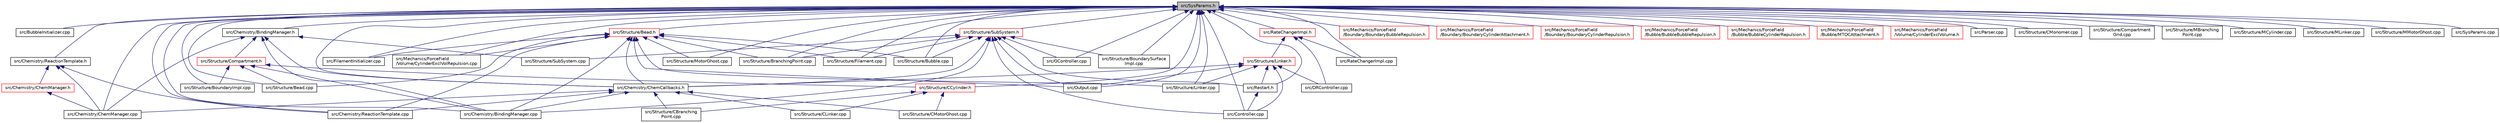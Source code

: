 digraph "src/SysParams.h"
{
 // INTERACTIVE_SVG=YES
  edge [fontname="Helvetica",fontsize="10",labelfontname="Helvetica",labelfontsize="10"];
  node [fontname="Helvetica",fontsize="10",shape=record];
  Node18 [label="src/SysParams.h",height=0.2,width=0.4,color="black", fillcolor="grey75", style="filled", fontcolor="black"];
  Node18 -> Node19 [dir="back",color="midnightblue",fontsize="10",style="solid",fontname="Helvetica"];
  Node19 [label="src/BubbleInitializer.cpp",height=0.2,width=0.4,color="black", fillcolor="white", style="filled",URL="$BubbleInitializer_8cpp.html"];
  Node18 -> Node20 [dir="back",color="midnightblue",fontsize="10",style="solid",fontname="Helvetica"];
  Node20 [label="src/Chemistry/BindingManager.h",height=0.2,width=0.4,color="black", fillcolor="white", style="filled",URL="$BindingManager_8h.html"];
  Node20 -> Node21 [dir="back",color="midnightblue",fontsize="10",style="solid",fontname="Helvetica"];
  Node21 [label="src/Chemistry/BindingManager.cpp",height=0.2,width=0.4,color="black", fillcolor="white", style="filled",URL="$BindingManager_8cpp.html"];
  Node20 -> Node22 [dir="back",color="midnightblue",fontsize="10",style="solid",fontname="Helvetica"];
  Node22 [label="src/Chemistry/ChemCallbacks.h",height=0.2,width=0.4,color="black", fillcolor="white", style="filled",URL="$ChemCallbacks_8h.html"];
  Node22 -> Node21 [dir="back",color="midnightblue",fontsize="10",style="solid",fontname="Helvetica"];
  Node22 -> Node23 [dir="back",color="midnightblue",fontsize="10",style="solid",fontname="Helvetica"];
  Node23 [label="src/Chemistry/ChemManager.cpp",height=0.2,width=0.4,color="black", fillcolor="white", style="filled",URL="$ChemManager_8cpp.html"];
  Node22 -> Node24 [dir="back",color="midnightblue",fontsize="10",style="solid",fontname="Helvetica"];
  Node24 [label="src/Chemistry/ReactionTemplate.cpp",height=0.2,width=0.4,color="black", fillcolor="white", style="filled",URL="$ReactionTemplate_8cpp.html"];
  Node22 -> Node25 [dir="back",color="midnightblue",fontsize="10",style="solid",fontname="Helvetica"];
  Node25 [label="src/Structure/CBranching\lPoint.cpp",height=0.2,width=0.4,color="black", fillcolor="white", style="filled",URL="$CBranchingPoint_8cpp.html"];
  Node22 -> Node26 [dir="back",color="midnightblue",fontsize="10",style="solid",fontname="Helvetica"];
  Node26 [label="src/Structure/CLinker.cpp",height=0.2,width=0.4,color="black", fillcolor="white", style="filled",URL="$CLinker_8cpp.html"];
  Node22 -> Node27 [dir="back",color="midnightblue",fontsize="10",style="solid",fontname="Helvetica"];
  Node27 [label="src/Structure/CMotorGhost.cpp",height=0.2,width=0.4,color="black", fillcolor="white", style="filled",URL="$CMotorGhost_8cpp.html"];
  Node20 -> Node23 [dir="back",color="midnightblue",fontsize="10",style="solid",fontname="Helvetica"];
  Node20 -> Node28 [dir="back",color="midnightblue",fontsize="10",style="solid",fontname="Helvetica"];
  Node28 [label="src/Structure/Compartment.h",height=0.2,width=0.4,color="red", fillcolor="white", style="filled",URL="$Compartment_8h.html"];
  Node28 -> Node21 [dir="back",color="midnightblue",fontsize="10",style="solid",fontname="Helvetica"];
  Node28 -> Node36 [dir="back",color="midnightblue",fontsize="10",style="solid",fontname="Helvetica"];
  Node36 [label="src/Structure/Bead.cpp",height=0.2,width=0.4,color="black", fillcolor="white", style="filled",URL="$Bead_8cpp.html"];
  Node28 -> Node37 [dir="back",color="midnightblue",fontsize="10",style="solid",fontname="Helvetica"];
  Node37 [label="src/Structure/BoundaryImpl.cpp",height=0.2,width=0.4,color="black", fillcolor="white", style="filled",URL="$BoundaryImpl_8cpp.html"];
  Node28 -> Node48 [dir="back",color="midnightblue",fontsize="10",style="solid",fontname="Helvetica"];
  Node48 [label="src/Structure/CCylinder.h",height=0.2,width=0.4,color="red", fillcolor="white", style="filled",URL="$CCylinder_8h.html"];
  Node48 -> Node25 [dir="back",color="midnightblue",fontsize="10",style="solid",fontname="Helvetica"];
  Node48 -> Node26 [dir="back",color="midnightblue",fontsize="10",style="solid",fontname="Helvetica"];
  Node48 -> Node27 [dir="back",color="midnightblue",fontsize="10",style="solid",fontname="Helvetica"];
  Node20 -> Node70 [dir="back",color="midnightblue",fontsize="10",style="solid",fontname="Helvetica"];
  Node70 [label="src/Structure/SubSystem.cpp",height=0.2,width=0.4,color="black", fillcolor="white", style="filled",URL="$SubSystem_8cpp.html"];
  Node18 -> Node22 [dir="back",color="midnightblue",fontsize="10",style="solid",fontname="Helvetica"];
  Node18 -> Node21 [dir="back",color="midnightblue",fontsize="10",style="solid",fontname="Helvetica"];
  Node18 -> Node72 [dir="back",color="midnightblue",fontsize="10",style="solid",fontname="Helvetica"];
  Node72 [label="src/Chemistry/ReactionTemplate.h",height=0.2,width=0.4,color="black", fillcolor="white", style="filled",URL="$ReactionTemplate_8h.html"];
  Node72 -> Node73 [dir="back",color="midnightblue",fontsize="10",style="solid",fontname="Helvetica"];
  Node73 [label="src/Chemistry/ChemManager.h",height=0.2,width=0.4,color="red", fillcolor="white", style="filled",URL="$ChemManager_8h.html"];
  Node73 -> Node23 [dir="back",color="midnightblue",fontsize="10",style="solid",fontname="Helvetica"];
  Node72 -> Node23 [dir="back",color="midnightblue",fontsize="10",style="solid",fontname="Helvetica"];
  Node72 -> Node24 [dir="back",color="midnightblue",fontsize="10",style="solid",fontname="Helvetica"];
  Node18 -> Node23 [dir="back",color="midnightblue",fontsize="10",style="solid",fontname="Helvetica"];
  Node18 -> Node24 [dir="back",color="midnightblue",fontsize="10",style="solid",fontname="Helvetica"];
  Node18 -> Node32 [dir="back",color="midnightblue",fontsize="10",style="solid",fontname="Helvetica"];
  Node32 [label="src/Controller.cpp",height=0.2,width=0.4,color="black", fillcolor="white", style="filled",URL="$Controller_8cpp.html"];
  Node18 -> Node33 [dir="back",color="midnightblue",fontsize="10",style="solid",fontname="Helvetica"];
  Node33 [label="src/Restart.h",height=0.2,width=0.4,color="black", fillcolor="white", style="filled",URL="$Restart_8h.html"];
  Node33 -> Node32 [dir="back",color="midnightblue",fontsize="10",style="solid",fontname="Helvetica"];
  Node18 -> Node74 [dir="back",color="midnightblue",fontsize="10",style="solid",fontname="Helvetica"];
  Node74 [label="src/RateChangerImpl.h",height=0.2,width=0.4,color="red", fillcolor="white", style="filled",URL="$RateChangerImpl_8h.html"];
  Node74 -> Node50 [dir="back",color="midnightblue",fontsize="10",style="solid",fontname="Helvetica"];
  Node50 [label="src/DRController.cpp",height=0.2,width=0.4,color="black", fillcolor="white", style="filled",URL="$DRController_8cpp.html"];
  Node74 -> Node75 [dir="back",color="midnightblue",fontsize="10",style="solid",fontname="Helvetica"];
  Node75 [label="src/RateChangerImpl.cpp",height=0.2,width=0.4,color="black", fillcolor="white", style="filled",URL="$RateChangerImpl_8cpp.html"];
  Node74 -> Node76 [dir="back",color="midnightblue",fontsize="10",style="solid",fontname="Helvetica"];
  Node76 [label="src/Structure/Linker.h",height=0.2,width=0.4,color="red", fillcolor="white", style="filled",URL="$Linker_8h.html"];
  Node76 -> Node22 [dir="back",color="midnightblue",fontsize="10",style="solid",fontname="Helvetica"];
  Node76 -> Node32 [dir="back",color="midnightblue",fontsize="10",style="solid",fontname="Helvetica"];
  Node76 -> Node33 [dir="back",color="midnightblue",fontsize="10",style="solid",fontname="Helvetica"];
  Node76 -> Node50 [dir="back",color="midnightblue",fontsize="10",style="solid",fontname="Helvetica"];
  Node76 -> Node45 [dir="back",color="midnightblue",fontsize="10",style="solid",fontname="Helvetica"];
  Node45 [label="src/Output.cpp",height=0.2,width=0.4,color="black", fillcolor="white", style="filled",URL="$Output_8cpp.html"];
  Node76 -> Node62 [dir="back",color="midnightblue",fontsize="10",style="solid",fontname="Helvetica"];
  Node62 [label="src/Structure/Linker.cpp",height=0.2,width=0.4,color="black", fillcolor="white", style="filled",URL="$Linker_8cpp.html"];
  Node18 -> Node80 [dir="back",color="midnightblue",fontsize="10",style="solid",fontname="Helvetica"];
  Node80 [label="src/FilamentInitializer.cpp",height=0.2,width=0.4,color="black", fillcolor="white", style="filled",URL="$FilamentInitializer_8cpp.html"];
  Node18 -> Node68 [dir="back",color="midnightblue",fontsize="10",style="solid",fontname="Helvetica"];
  Node68 [label="src/GController.cpp",height=0.2,width=0.4,color="black", fillcolor="white", style="filled",URL="$GController_8cpp.html"];
  Node18 -> Node81 [dir="back",color="midnightblue",fontsize="10",style="solid",fontname="Helvetica"];
  Node81 [label="src/Mechanics/ForceField\l/Boundary/BoundaryBubbleRepulsion.h",height=0.2,width=0.4,color="red", fillcolor="white", style="filled",URL="$BoundaryBubbleRepulsion_8h.html"];
  Node18 -> Node84 [dir="back",color="midnightblue",fontsize="10",style="solid",fontname="Helvetica"];
  Node84 [label="src/Mechanics/ForceField\l/Boundary/BoundaryCylinderAttachment.h",height=0.2,width=0.4,color="red", fillcolor="white", style="filled",URL="$BoundaryCylinderAttachment_8h.html"];
  Node18 -> Node86 [dir="back",color="midnightblue",fontsize="10",style="solid",fontname="Helvetica"];
  Node86 [label="src/Mechanics/ForceField\l/Boundary/BoundaryCylinderRepulsion.h",height=0.2,width=0.4,color="red", fillcolor="white", style="filled",URL="$BoundaryCylinderRepulsion_8h.html"];
  Node18 -> Node87 [dir="back",color="midnightblue",fontsize="10",style="solid",fontname="Helvetica"];
  Node87 [label="src/Mechanics/ForceField\l/Bubble/BubbleBubbleRepulsion.h",height=0.2,width=0.4,color="red", fillcolor="white", style="filled",URL="$BubbleBubbleRepulsion_8h.html"];
  Node18 -> Node90 [dir="back",color="midnightblue",fontsize="10",style="solid",fontname="Helvetica"];
  Node90 [label="src/Mechanics/ForceField\l/Bubble/BubbleCylinderRepulsion.h",height=0.2,width=0.4,color="red", fillcolor="white", style="filled",URL="$BubbleCylinderRepulsion_8h.html"];
  Node18 -> Node91 [dir="back",color="midnightblue",fontsize="10",style="solid",fontname="Helvetica"];
  Node91 [label="src/Mechanics/ForceField\l/Bubble/MTOCAttachment.h",height=0.2,width=0.4,color="red", fillcolor="white", style="filled",URL="$MTOCAttachment_8h.html"];
  Node18 -> Node92 [dir="back",color="midnightblue",fontsize="10",style="solid",fontname="Helvetica"];
  Node92 [label="src/Mechanics/ForceField\l/Volume/CylinderExclVolRepulsion.cpp",height=0.2,width=0.4,color="black", fillcolor="white", style="filled",URL="$CylinderExclVolRepulsion_8cpp.html"];
  Node18 -> Node93 [dir="back",color="midnightblue",fontsize="10",style="solid",fontname="Helvetica"];
  Node93 [label="src/Mechanics/ForceField\l/Volume/CylinderExclVolume.h",height=0.2,width=0.4,color="red", fillcolor="white", style="filled",URL="$CylinderExclVolume_8h.html"];
  Node18 -> Node45 [dir="back",color="midnightblue",fontsize="10",style="solid",fontname="Helvetica"];
  Node18 -> Node94 [dir="back",color="midnightblue",fontsize="10",style="solid",fontname="Helvetica"];
  Node94 [label="src/Parser.cpp",height=0.2,width=0.4,color="black", fillcolor="white", style="filled",URL="$Parser_8cpp.html"];
  Node18 -> Node75 [dir="back",color="midnightblue",fontsize="10",style="solid",fontname="Helvetica"];
  Node18 -> Node95 [dir="back",color="midnightblue",fontsize="10",style="solid",fontname="Helvetica"];
  Node95 [label="src/Structure/Bead.h",height=0.2,width=0.4,color="red", fillcolor="white", style="filled",URL="$Bead_8h.html"];
  Node95 -> Node21 [dir="back",color="midnightblue",fontsize="10",style="solid",fontname="Helvetica"];
  Node95 -> Node22 [dir="back",color="midnightblue",fontsize="10",style="solid",fontname="Helvetica"];
  Node95 -> Node24 [dir="back",color="midnightblue",fontsize="10",style="solid",fontname="Helvetica"];
  Node95 -> Node80 [dir="back",color="midnightblue",fontsize="10",style="solid",fontname="Helvetica"];
  Node95 -> Node92 [dir="back",color="midnightblue",fontsize="10",style="solid",fontname="Helvetica"];
  Node95 -> Node45 [dir="back",color="midnightblue",fontsize="10",style="solid",fontname="Helvetica"];
  Node95 -> Node36 [dir="back",color="midnightblue",fontsize="10",style="solid",fontname="Helvetica"];
  Node95 -> Node46 [dir="back",color="midnightblue",fontsize="10",style="solid",fontname="Helvetica"];
  Node46 [label="src/Structure/BranchingPoint.cpp",height=0.2,width=0.4,color="black", fillcolor="white", style="filled",URL="$BranchingPoint_8cpp.html"];
  Node95 -> Node119 [dir="back",color="midnightblue",fontsize="10",style="solid",fontname="Helvetica"];
  Node119 [label="src/Structure/Bubble.cpp",height=0.2,width=0.4,color="black", fillcolor="white", style="filled",URL="$Bubble_8cpp.html"];
  Node95 -> Node61 [dir="back",color="midnightblue",fontsize="10",style="solid",fontname="Helvetica"];
  Node61 [label="src/Structure/Filament.cpp",height=0.2,width=0.4,color="black", fillcolor="white", style="filled",URL="$Filament_8cpp.html"];
  Node95 -> Node62 [dir="back",color="midnightblue",fontsize="10",style="solid",fontname="Helvetica"];
  Node95 -> Node63 [dir="back",color="midnightblue",fontsize="10",style="solid",fontname="Helvetica"];
  Node63 [label="src/Structure/MotorGhost.cpp",height=0.2,width=0.4,color="black", fillcolor="white", style="filled",URL="$MotorGhost_8cpp.html"];
  Node18 -> Node36 [dir="back",color="midnightblue",fontsize="10",style="solid",fontname="Helvetica"];
  Node18 -> Node37 [dir="back",color="midnightblue",fontsize="10",style="solid",fontname="Helvetica"];
  Node18 -> Node120 [dir="back",color="midnightblue",fontsize="10",style="solid",fontname="Helvetica"];
  Node120 [label="src/Structure/SubSystem.h",height=0.2,width=0.4,color="red", fillcolor="white", style="filled",URL="$SubSystem_8h.html"];
  Node120 -> Node21 [dir="back",color="midnightblue",fontsize="10",style="solid",fontname="Helvetica"];
  Node120 -> Node22 [dir="back",color="midnightblue",fontsize="10",style="solid",fontname="Helvetica"];
  Node120 -> Node32 [dir="back",color="midnightblue",fontsize="10",style="solid",fontname="Helvetica"];
  Node120 -> Node33 [dir="back",color="midnightblue",fontsize="10",style="solid",fontname="Helvetica"];
  Node120 -> Node68 [dir="back",color="midnightblue",fontsize="10",style="solid",fontname="Helvetica"];
  Node120 -> Node45 [dir="back",color="midnightblue",fontsize="10",style="solid",fontname="Helvetica"];
  Node120 -> Node121 [dir="back",color="midnightblue",fontsize="10",style="solid",fontname="Helvetica"];
  Node121 [label="src/Structure/BoundarySurface\lImpl.cpp",height=0.2,width=0.4,color="black", fillcolor="white", style="filled",URL="$BoundarySurfaceImpl_8cpp.html"];
  Node120 -> Node46 [dir="back",color="midnightblue",fontsize="10",style="solid",fontname="Helvetica"];
  Node120 -> Node119 [dir="back",color="midnightblue",fontsize="10",style="solid",fontname="Helvetica"];
  Node120 -> Node61 [dir="back",color="midnightblue",fontsize="10",style="solid",fontname="Helvetica"];
  Node120 -> Node70 [dir="back",color="midnightblue",fontsize="10",style="solid",fontname="Helvetica"];
  Node18 -> Node121 [dir="back",color="midnightblue",fontsize="10",style="solid",fontname="Helvetica"];
  Node18 -> Node48 [dir="back",color="midnightblue",fontsize="10",style="solid",fontname="Helvetica"];
  Node18 -> Node46 [dir="back",color="midnightblue",fontsize="10",style="solid",fontname="Helvetica"];
  Node18 -> Node119 [dir="back",color="midnightblue",fontsize="10",style="solid",fontname="Helvetica"];
  Node18 -> Node66 [dir="back",color="midnightblue",fontsize="10",style="solid",fontname="Helvetica"];
  Node66 [label="src/Structure/CMonomer.cpp",height=0.2,width=0.4,color="black", fillcolor="white", style="filled",URL="$CMonomer_8cpp.html"];
  Node18 -> Node69 [dir="back",color="midnightblue",fontsize="10",style="solid",fontname="Helvetica"];
  Node69 [label="src/Structure/Compartment\lGrid.cpp",height=0.2,width=0.4,color="black", fillcolor="white", style="filled",URL="$CompartmentGrid_8cpp.html"];
  Node18 -> Node61 [dir="back",color="midnightblue",fontsize="10",style="solid",fontname="Helvetica"];
  Node18 -> Node62 [dir="back",color="midnightblue",fontsize="10",style="solid",fontname="Helvetica"];
  Node18 -> Node122 [dir="back",color="midnightblue",fontsize="10",style="solid",fontname="Helvetica"];
  Node122 [label="src/Structure/MBranching\lPoint.cpp",height=0.2,width=0.4,color="black", fillcolor="white", style="filled",URL="$MBranchingPoint_8cpp.html"];
  Node18 -> Node123 [dir="back",color="midnightblue",fontsize="10",style="solid",fontname="Helvetica"];
  Node123 [label="src/Structure/MCylinder.cpp",height=0.2,width=0.4,color="black", fillcolor="white", style="filled",URL="$MCylinder_8cpp.html"];
  Node18 -> Node124 [dir="back",color="midnightblue",fontsize="10",style="solid",fontname="Helvetica"];
  Node124 [label="src/Structure/MLinker.cpp",height=0.2,width=0.4,color="black", fillcolor="white", style="filled",URL="$MLinker_8cpp.html"];
  Node18 -> Node125 [dir="back",color="midnightblue",fontsize="10",style="solid",fontname="Helvetica"];
  Node125 [label="src/Structure/MMotorGhost.cpp",height=0.2,width=0.4,color="black", fillcolor="white", style="filled",URL="$MMotorGhost_8cpp.html"];
  Node18 -> Node63 [dir="back",color="midnightblue",fontsize="10",style="solid",fontname="Helvetica"];
  Node18 -> Node126 [dir="back",color="midnightblue",fontsize="10",style="solid",fontname="Helvetica"];
  Node126 [label="src/SysParams.cpp",height=0.2,width=0.4,color="black", fillcolor="white", style="filled",URL="$SysParams_8cpp.html"];
}
